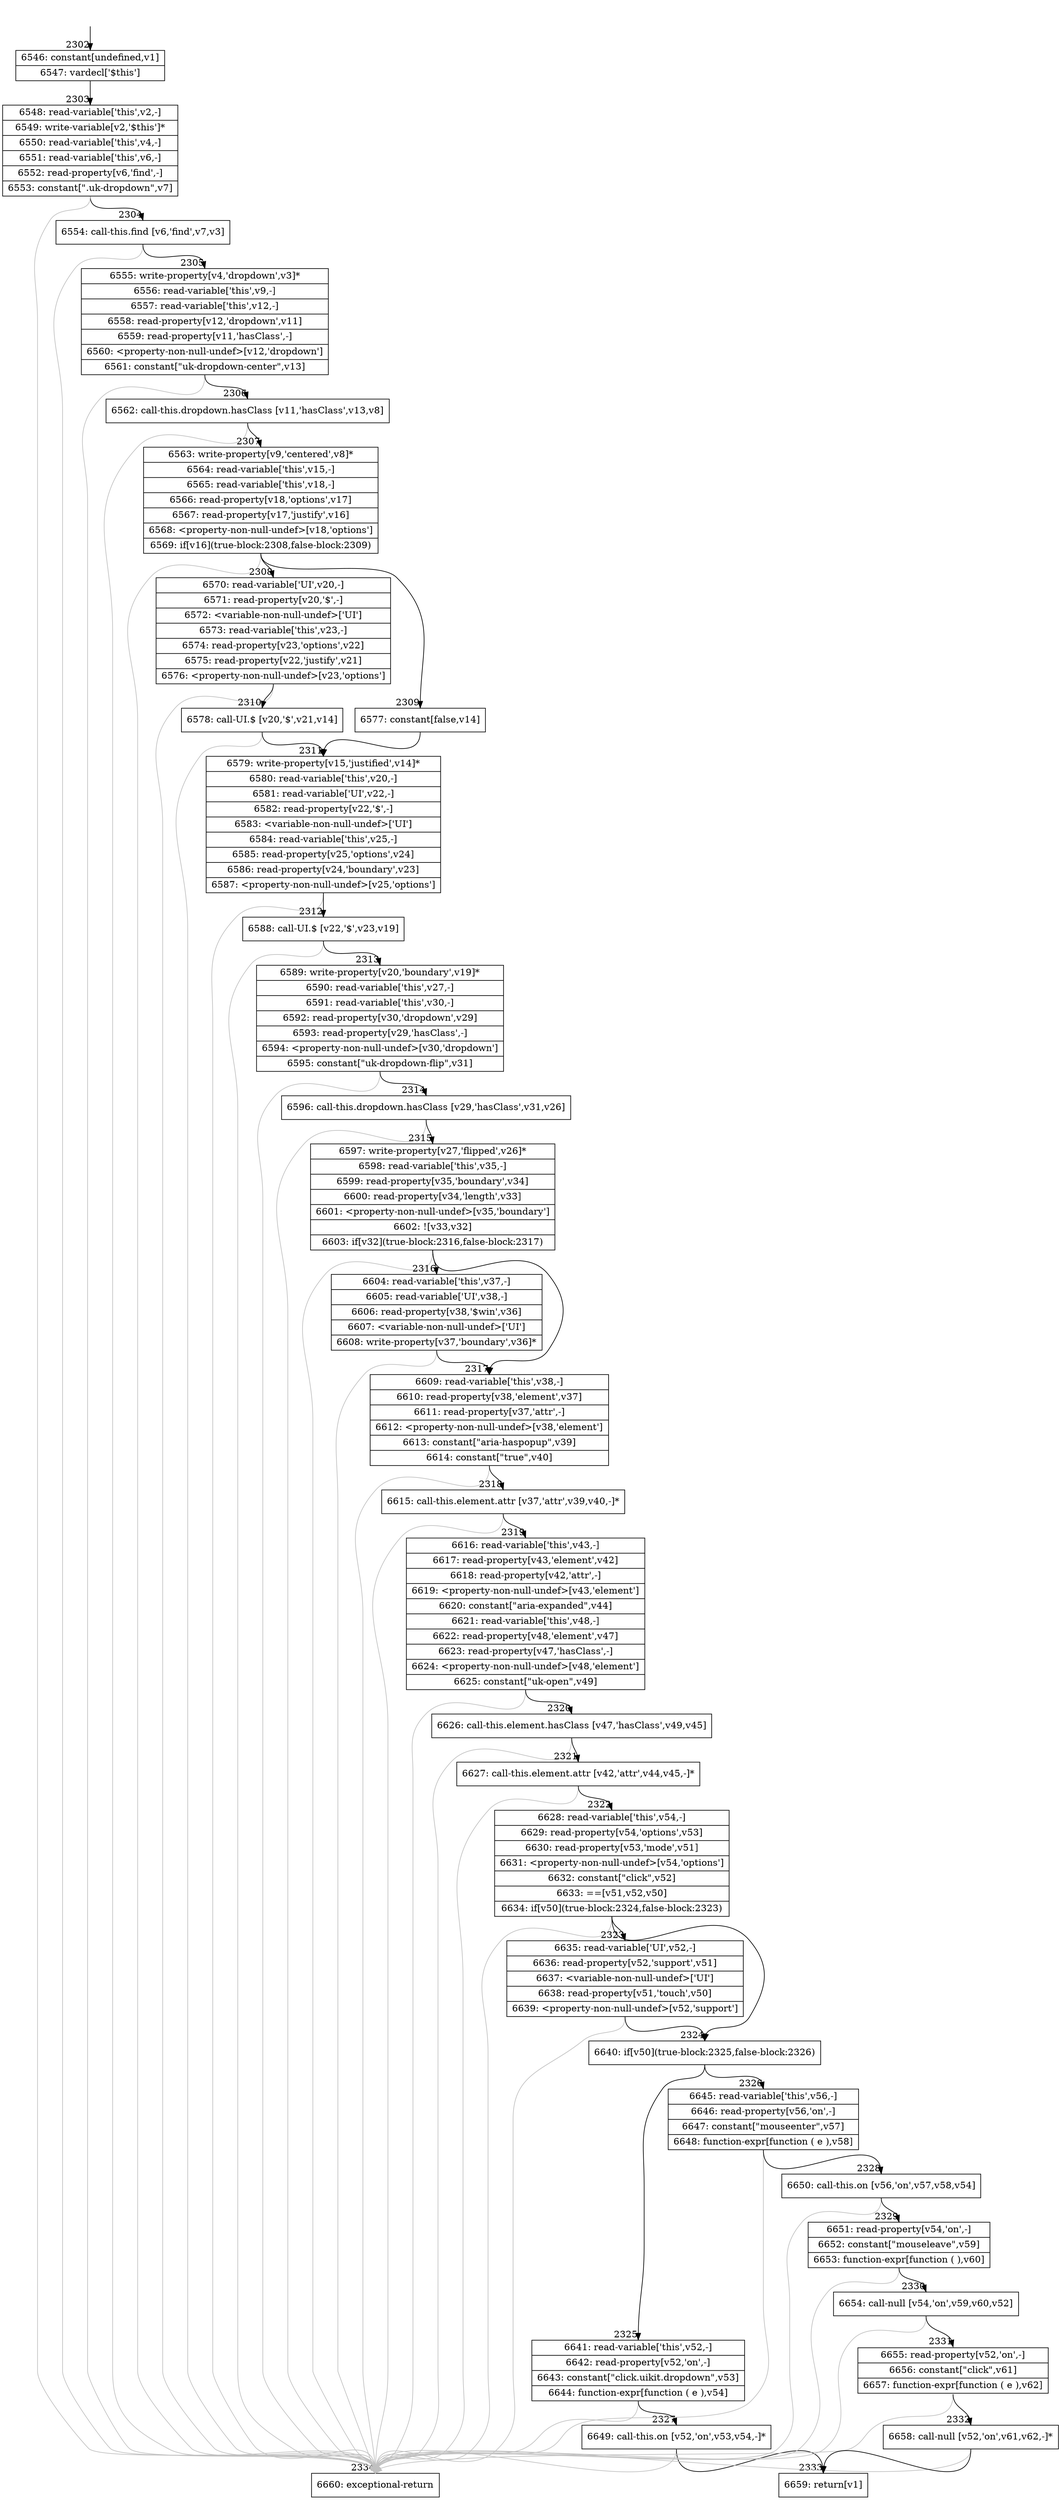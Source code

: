 digraph {
rankdir="TD"
BB_entry177[shape=none,label=""];
BB_entry177 -> BB2302 [tailport=s, headport=n, headlabel="    2302"]
BB2302 [shape=record label="{6546: constant[undefined,v1]|6547: vardecl['$this']}" ] 
BB2302 -> BB2303 [tailport=s, headport=n, headlabel="      2303"]
BB2303 [shape=record label="{6548: read-variable['this',v2,-]|6549: write-variable[v2,'$this']*|6550: read-variable['this',v4,-]|6551: read-variable['this',v6,-]|6552: read-property[v6,'find',-]|6553: constant[\".uk-dropdown\",v7]}" ] 
BB2303 -> BB2304 [tailport=s, headport=n, headlabel="      2304"]
BB2303 -> BB2334 [tailport=s, headport=n, color=gray, headlabel="      2334"]
BB2304 [shape=record label="{6554: call-this.find [v6,'find',v7,v3]}" ] 
BB2304 -> BB2305 [tailport=s, headport=n, headlabel="      2305"]
BB2304 -> BB2334 [tailport=s, headport=n, color=gray]
BB2305 [shape=record label="{6555: write-property[v4,'dropdown',v3]*|6556: read-variable['this',v9,-]|6557: read-variable['this',v12,-]|6558: read-property[v12,'dropdown',v11]|6559: read-property[v11,'hasClass',-]|6560: \<property-non-null-undef\>[v12,'dropdown']|6561: constant[\"uk-dropdown-center\",v13]}" ] 
BB2305 -> BB2306 [tailport=s, headport=n, headlabel="      2306"]
BB2305 -> BB2334 [tailport=s, headport=n, color=gray]
BB2306 [shape=record label="{6562: call-this.dropdown.hasClass [v11,'hasClass',v13,v8]}" ] 
BB2306 -> BB2307 [tailport=s, headport=n, headlabel="      2307"]
BB2306 -> BB2334 [tailport=s, headport=n, color=gray]
BB2307 [shape=record label="{6563: write-property[v9,'centered',v8]*|6564: read-variable['this',v15,-]|6565: read-variable['this',v18,-]|6566: read-property[v18,'options',v17]|6567: read-property[v17,'justify',v16]|6568: \<property-non-null-undef\>[v18,'options']|6569: if[v16](true-block:2308,false-block:2309)}" ] 
BB2307 -> BB2308 [tailport=s, headport=n, headlabel="      2308"]
BB2307 -> BB2309 [tailport=s, headport=n, headlabel="      2309"]
BB2307 -> BB2334 [tailport=s, headport=n, color=gray]
BB2308 [shape=record label="{6570: read-variable['UI',v20,-]|6571: read-property[v20,'$',-]|6572: \<variable-non-null-undef\>['UI']|6573: read-variable['this',v23,-]|6574: read-property[v23,'options',v22]|6575: read-property[v22,'justify',v21]|6576: \<property-non-null-undef\>[v23,'options']}" ] 
BB2308 -> BB2310 [tailport=s, headport=n, headlabel="      2310"]
BB2308 -> BB2334 [tailport=s, headport=n, color=gray]
BB2309 [shape=record label="{6577: constant[false,v14]}" ] 
BB2309 -> BB2311 [tailport=s, headport=n, headlabel="      2311"]
BB2310 [shape=record label="{6578: call-UI.$ [v20,'$',v21,v14]}" ] 
BB2310 -> BB2311 [tailport=s, headport=n]
BB2310 -> BB2334 [tailport=s, headport=n, color=gray]
BB2311 [shape=record label="{6579: write-property[v15,'justified',v14]*|6580: read-variable['this',v20,-]|6581: read-variable['UI',v22,-]|6582: read-property[v22,'$',-]|6583: \<variable-non-null-undef\>['UI']|6584: read-variable['this',v25,-]|6585: read-property[v25,'options',v24]|6586: read-property[v24,'boundary',v23]|6587: \<property-non-null-undef\>[v25,'options']}" ] 
BB2311 -> BB2312 [tailport=s, headport=n, headlabel="      2312"]
BB2311 -> BB2334 [tailport=s, headport=n, color=gray]
BB2312 [shape=record label="{6588: call-UI.$ [v22,'$',v23,v19]}" ] 
BB2312 -> BB2313 [tailport=s, headport=n, headlabel="      2313"]
BB2312 -> BB2334 [tailport=s, headport=n, color=gray]
BB2313 [shape=record label="{6589: write-property[v20,'boundary',v19]*|6590: read-variable['this',v27,-]|6591: read-variable['this',v30,-]|6592: read-property[v30,'dropdown',v29]|6593: read-property[v29,'hasClass',-]|6594: \<property-non-null-undef\>[v30,'dropdown']|6595: constant[\"uk-dropdown-flip\",v31]}" ] 
BB2313 -> BB2314 [tailport=s, headport=n, headlabel="      2314"]
BB2313 -> BB2334 [tailport=s, headport=n, color=gray]
BB2314 [shape=record label="{6596: call-this.dropdown.hasClass [v29,'hasClass',v31,v26]}" ] 
BB2314 -> BB2315 [tailport=s, headport=n, headlabel="      2315"]
BB2314 -> BB2334 [tailport=s, headport=n, color=gray]
BB2315 [shape=record label="{6597: write-property[v27,'flipped',v26]*|6598: read-variable['this',v35,-]|6599: read-property[v35,'boundary',v34]|6600: read-property[v34,'length',v33]|6601: \<property-non-null-undef\>[v35,'boundary']|6602: ![v33,v32]|6603: if[v32](true-block:2316,false-block:2317)}" ] 
BB2315 -> BB2316 [tailport=s, headport=n, headlabel="      2316"]
BB2315 -> BB2317 [tailport=s, headport=n, headlabel="      2317"]
BB2315 -> BB2334 [tailport=s, headport=n, color=gray]
BB2316 [shape=record label="{6604: read-variable['this',v37,-]|6605: read-variable['UI',v38,-]|6606: read-property[v38,'$win',v36]|6607: \<variable-non-null-undef\>['UI']|6608: write-property[v37,'boundary',v36]*}" ] 
BB2316 -> BB2317 [tailport=s, headport=n]
BB2316 -> BB2334 [tailport=s, headport=n, color=gray]
BB2317 [shape=record label="{6609: read-variable['this',v38,-]|6610: read-property[v38,'element',v37]|6611: read-property[v37,'attr',-]|6612: \<property-non-null-undef\>[v38,'element']|6613: constant[\"aria-haspopup\",v39]|6614: constant[\"true\",v40]}" ] 
BB2317 -> BB2318 [tailport=s, headport=n, headlabel="      2318"]
BB2317 -> BB2334 [tailport=s, headport=n, color=gray]
BB2318 [shape=record label="{6615: call-this.element.attr [v37,'attr',v39,v40,-]*}" ] 
BB2318 -> BB2319 [tailport=s, headport=n, headlabel="      2319"]
BB2318 -> BB2334 [tailport=s, headport=n, color=gray]
BB2319 [shape=record label="{6616: read-variable['this',v43,-]|6617: read-property[v43,'element',v42]|6618: read-property[v42,'attr',-]|6619: \<property-non-null-undef\>[v43,'element']|6620: constant[\"aria-expanded\",v44]|6621: read-variable['this',v48,-]|6622: read-property[v48,'element',v47]|6623: read-property[v47,'hasClass',-]|6624: \<property-non-null-undef\>[v48,'element']|6625: constant[\"uk-open\",v49]}" ] 
BB2319 -> BB2320 [tailport=s, headport=n, headlabel="      2320"]
BB2319 -> BB2334 [tailport=s, headport=n, color=gray]
BB2320 [shape=record label="{6626: call-this.element.hasClass [v47,'hasClass',v49,v45]}" ] 
BB2320 -> BB2321 [tailport=s, headport=n, headlabel="      2321"]
BB2320 -> BB2334 [tailport=s, headport=n, color=gray]
BB2321 [shape=record label="{6627: call-this.element.attr [v42,'attr',v44,v45,-]*}" ] 
BB2321 -> BB2322 [tailport=s, headport=n, headlabel="      2322"]
BB2321 -> BB2334 [tailport=s, headport=n, color=gray]
BB2322 [shape=record label="{6628: read-variable['this',v54,-]|6629: read-property[v54,'options',v53]|6630: read-property[v53,'mode',v51]|6631: \<property-non-null-undef\>[v54,'options']|6632: constant[\"click\",v52]|6633: ==[v51,v52,v50]|6634: if[v50](true-block:2324,false-block:2323)}" ] 
BB2322 -> BB2324 [tailport=s, headport=n, headlabel="      2324"]
BB2322 -> BB2323 [tailport=s, headport=n, headlabel="      2323"]
BB2322 -> BB2334 [tailport=s, headport=n, color=gray]
BB2323 [shape=record label="{6635: read-variable['UI',v52,-]|6636: read-property[v52,'support',v51]|6637: \<variable-non-null-undef\>['UI']|6638: read-property[v51,'touch',v50]|6639: \<property-non-null-undef\>[v52,'support']}" ] 
BB2323 -> BB2324 [tailport=s, headport=n]
BB2323 -> BB2334 [tailport=s, headport=n, color=gray]
BB2324 [shape=record label="{6640: if[v50](true-block:2325,false-block:2326)}" ] 
BB2324 -> BB2325 [tailport=s, headport=n, headlabel="      2325"]
BB2324 -> BB2326 [tailport=s, headport=n, headlabel="      2326"]
BB2325 [shape=record label="{6641: read-variable['this',v52,-]|6642: read-property[v52,'on',-]|6643: constant[\"click.uikit.dropdown\",v53]|6644: function-expr[function ( e ),v54]}" ] 
BB2325 -> BB2327 [tailport=s, headport=n, headlabel="      2327"]
BB2325 -> BB2334 [tailport=s, headport=n, color=gray]
BB2326 [shape=record label="{6645: read-variable['this',v56,-]|6646: read-property[v56,'on',-]|6647: constant[\"mouseenter\",v57]|6648: function-expr[function ( e ),v58]}" ] 
BB2326 -> BB2328 [tailport=s, headport=n, headlabel="      2328"]
BB2326 -> BB2334 [tailport=s, headport=n, color=gray]
BB2327 [shape=record label="{6649: call-this.on [v52,'on',v53,v54,-]*}" ] 
BB2327 -> BB2333 [tailport=s, headport=n, headlabel="      2333"]
BB2327 -> BB2334 [tailport=s, headport=n, color=gray]
BB2328 [shape=record label="{6650: call-this.on [v56,'on',v57,v58,v54]}" ] 
BB2328 -> BB2329 [tailport=s, headport=n, headlabel="      2329"]
BB2328 -> BB2334 [tailport=s, headport=n, color=gray]
BB2329 [shape=record label="{6651: read-property[v54,'on',-]|6652: constant[\"mouseleave\",v59]|6653: function-expr[function ( ),v60]}" ] 
BB2329 -> BB2330 [tailport=s, headport=n, headlabel="      2330"]
BB2329 -> BB2334 [tailport=s, headport=n, color=gray]
BB2330 [shape=record label="{6654: call-null [v54,'on',v59,v60,v52]}" ] 
BB2330 -> BB2331 [tailport=s, headport=n, headlabel="      2331"]
BB2330 -> BB2334 [tailport=s, headport=n, color=gray]
BB2331 [shape=record label="{6655: read-property[v52,'on',-]|6656: constant[\"click\",v61]|6657: function-expr[function ( e ),v62]}" ] 
BB2331 -> BB2332 [tailport=s, headport=n, headlabel="      2332"]
BB2331 -> BB2334 [tailport=s, headport=n, color=gray]
BB2332 [shape=record label="{6658: call-null [v52,'on',v61,v62,-]*}" ] 
BB2332 -> BB2333 [tailport=s, headport=n]
BB2332 -> BB2334 [tailport=s, headport=n, color=gray]
BB2333 [shape=record label="{6659: return[v1]}" ] 
BB2334 [shape=record label="{6660: exceptional-return}" ] 
//#$~ 1796
}
